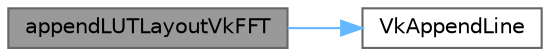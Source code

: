digraph "appendLUTLayoutVkFFT"
{
 // LATEX_PDF_SIZE
  bgcolor="transparent";
  edge [fontname=Helvetica,fontsize=10,labelfontname=Helvetica,labelfontsize=10];
  node [fontname=Helvetica,fontsize=10,shape=box,height=0.2,width=0.4];
  rankdir="LR";
  Node1 [id="Node000001",label="appendLUTLayoutVkFFT",height=0.2,width=0.4,color="gray40", fillcolor="grey60", style="filled", fontcolor="black",tooltip=" "];
  Node1 -> Node2 [id="edge1_Node000001_Node000002",color="steelblue1",style="solid",tooltip=" "];
  Node2 [id="Node000002",label="VkAppendLine",height=0.2,width=0.4,color="grey40", fillcolor="white", style="filled",URL="$_vk_f_f_t___base_8h.html#aee7cde1a228f1c1d7206e063b323f312",tooltip=" "];
}
